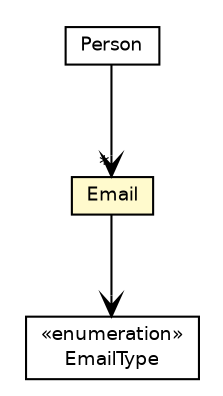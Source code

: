 #!/usr/local/bin/dot
#
# Class diagram 
# Generated by UMLGraph version 5.1 (http://www.umlgraph.org/)
#

digraph G {
	edge [fontname="Helvetica",fontsize=10,labelfontname="Helvetica",labelfontsize=10];
	node [fontname="Helvetica",fontsize=10,shape=plaintext];
	nodesep=0.25;
	ranksep=0.5;
	// com.clapi.data.Person
	c433 [label=<<table title="com.clapi.data.Person" border="0" cellborder="1" cellspacing="0" cellpadding="2" port="p" href="./Person.html">
		<tr><td><table border="0" cellspacing="0" cellpadding="1">
<tr><td align="center" balign="center"> Person </td></tr>
		</table></td></tr>
		</table>>, fontname="Helvetica", fontcolor="black", fontsize=9.0];
	// com.clapi.data.Email
	c440 [label=<<table title="com.clapi.data.Email" border="0" cellborder="1" cellspacing="0" cellpadding="2" port="p" bgcolor="lemonChiffon" href="./Email.html">
		<tr><td><table border="0" cellspacing="0" cellpadding="1">
<tr><td align="center" balign="center"> Email </td></tr>
		</table></td></tr>
		</table>>, fontname="Helvetica", fontcolor="black", fontsize=9.0];
	// com.clapi.data.Email.EmailType
	c441 [label=<<table title="com.clapi.data.Email.EmailType" border="0" cellborder="1" cellspacing="0" cellpadding="2" port="p" href="./Email.EmailType.html">
		<tr><td><table border="0" cellspacing="0" cellpadding="1">
<tr><td align="center" balign="center"> &#171;enumeration&#187; </td></tr>
<tr><td align="center" balign="center"> EmailType </td></tr>
		</table></td></tr>
		</table>>, fontname="Helvetica", fontcolor="black", fontsize=9.0];
	// com.clapi.data.Person NAVASSOC com.clapi.data.Email
	c433:p -> c440:p [taillabel="", label="", headlabel="*", fontname="Helvetica", fontcolor="black", fontsize=10.0, color="black", arrowhead=open];
	// com.clapi.data.Email NAVASSOC com.clapi.data.Email.EmailType
	c440:p -> c441:p [taillabel="", label="", headlabel="", fontname="Helvetica", fontcolor="black", fontsize=10.0, color="black", arrowhead=open];
}

